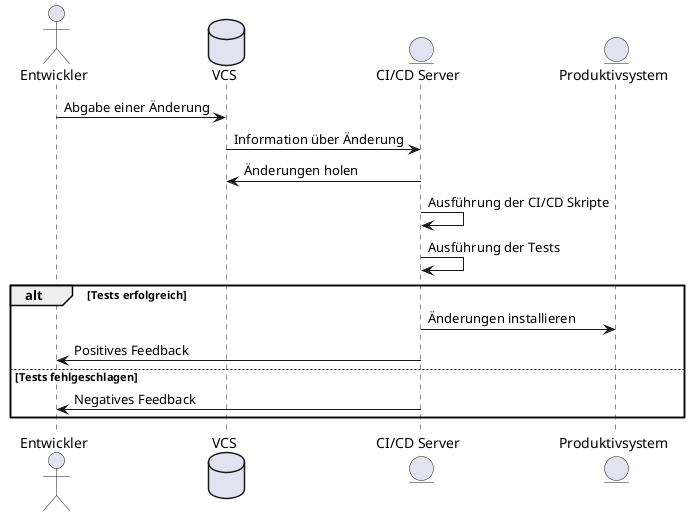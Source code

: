 @startuml

actor "Entwickler"
database "VCS"
entity "CI/CD Server"
entity "Produktivsystem"

"Entwickler" -> "VCS": Abgabe einer Änderung
"VCS" -> "CI/CD Server": Information über Änderung
"CI/CD Server" -> "VCS": Änderungen holen
"CI/CD Server" -> "CI/CD Server": Ausführung der CI/CD Skripte
"CI/CD Server" -> "CI/CD Server": Ausführung der Tests

alt Tests erfolgreich
    "CI/CD Server" -> "Produktivsystem": Änderungen installieren
    "CI/CD Server" -> "Entwickler": Positives Feedback
else Tests fehlgeschlagen
    "CI/CD Server" -> "Entwickler": Negatives Feedback
end
@enduml